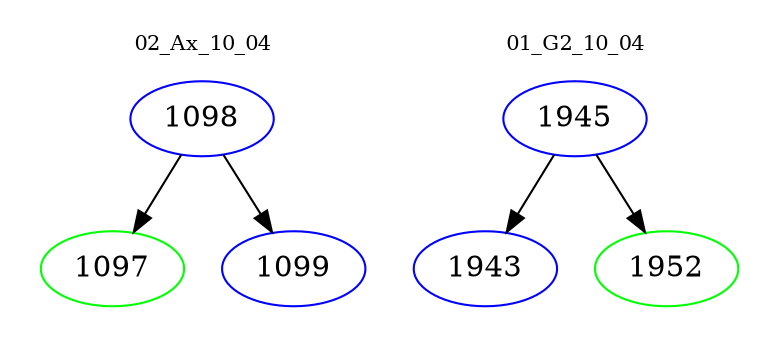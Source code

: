 digraph{
subgraph cluster_0 {
color = white
label = "02_Ax_10_04";
fontsize=10;
T0_1098 [label="1098", color="blue"]
T0_1098 -> T0_1097 [color="black"]
T0_1097 [label="1097", color="green"]
T0_1098 -> T0_1099 [color="black"]
T0_1099 [label="1099", color="blue"]
}
subgraph cluster_1 {
color = white
label = "01_G2_10_04";
fontsize=10;
T1_1945 [label="1945", color="blue"]
T1_1945 -> T1_1943 [color="black"]
T1_1943 [label="1943", color="blue"]
T1_1945 -> T1_1952 [color="black"]
T1_1952 [label="1952", color="green"]
}
}
